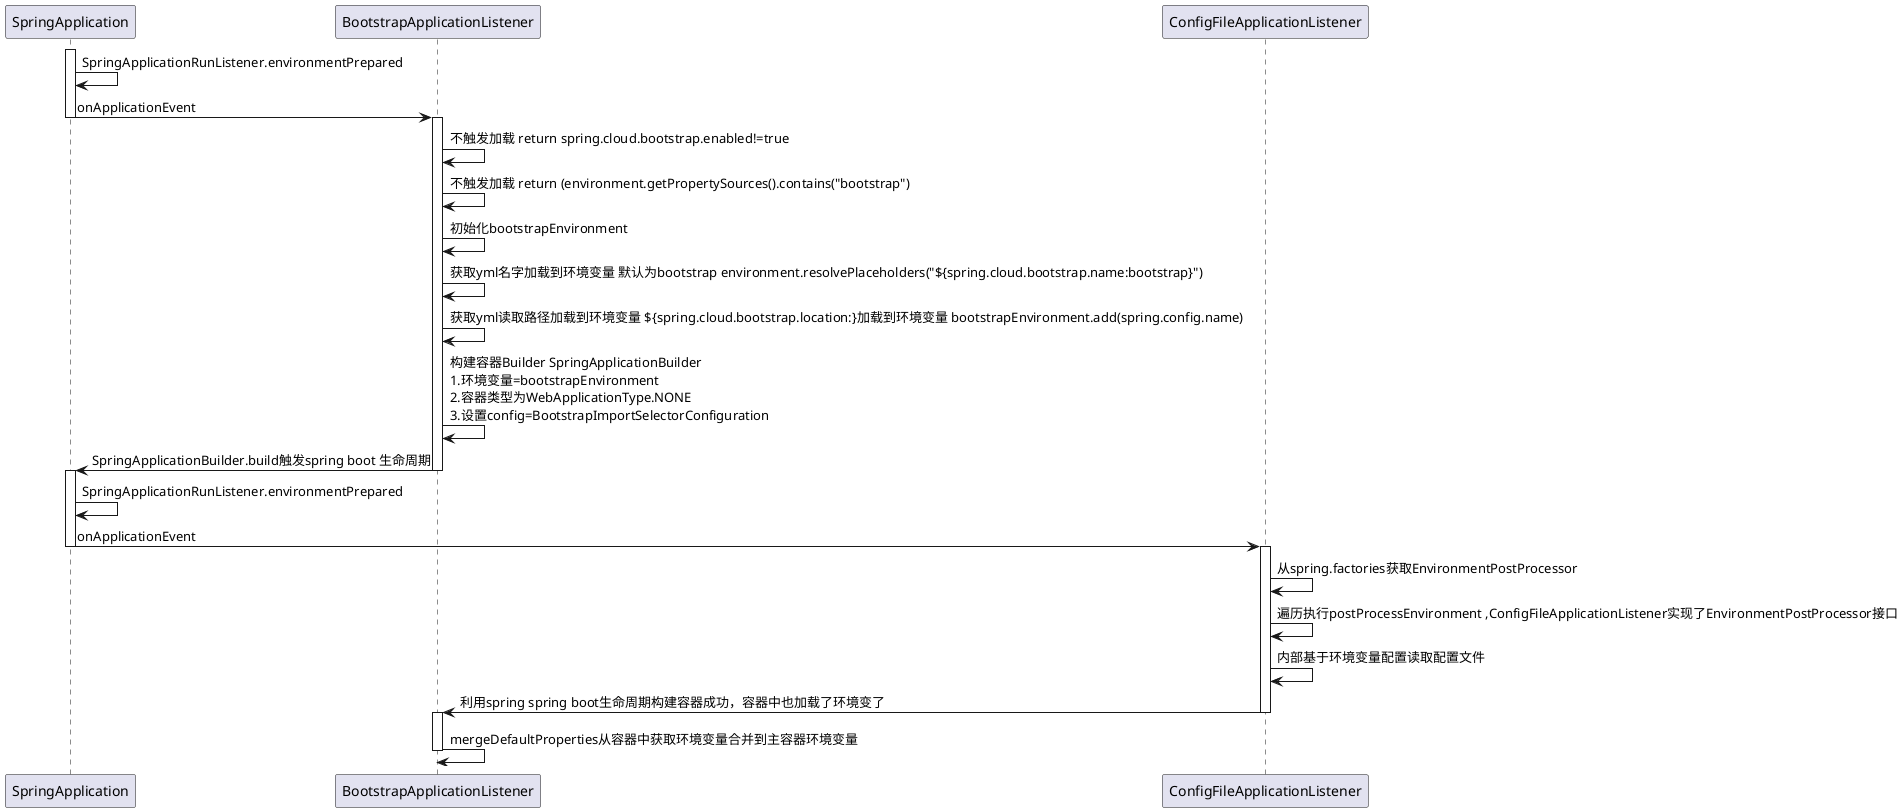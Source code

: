 @startuml
participant "SpringApplication" as app
participant "BootstrapApplicationListener" as listener
participant "ConfigFileApplicationListener" as configFile
activate app
app->app:SpringApplicationRunListener.environmentPrepared
app->listener:onApplicationEvent
deactivate app
activate listener
listener->listener:不触发加载 return spring.cloud.bootstrap.enabled!=true
listener->listener:不触发加载 return (environment.getPropertySources().contains("bootstrap")
listener->listener:初始化bootstrapEnvironment
listener->listener:获取yml名字加载到环境变量 默认为bootstrap environment.resolvePlaceholders("${spring.cloud.bootstrap.name:bootstrap}")
listener->listener:获取yml读取路径加载到环境变量 ${spring.cloud.bootstrap.location:}加载到环境变量 bootstrapEnvironment.add(spring.config.name)
listener->listener:构建容器Builder SpringApplicationBuilder\n1.环境变量=bootstrapEnvironment\n2.容器类型为WebApplicationType.NONE\n3.设置config=BootstrapImportSelectorConfiguration
listener->app:SpringApplicationBuilder.build触发spring boot 生命周期
deactivate listener
activate app
app->app:SpringApplicationRunListener.environmentPrepared
app->configFile:onApplicationEvent
deactivate app
activate configFile
configFile->configFile:从spring.factories获取EnvironmentPostProcessor
configFile->configFile :遍历执行postProcessEnvironment ,ConfigFileApplicationListener实现了EnvironmentPostProcessor接口
configFile->configFile :内部基于环境变量配置读取配置文件
configFile->listener: 利用spring spring boot生命周期构建容器成功，容器中也加载了环境变了
deactivate configFile
activate listener
listener->listener:mergeDefaultProperties从容器中获取环境变量合并到主容器环境变量
deactivate
@enduml